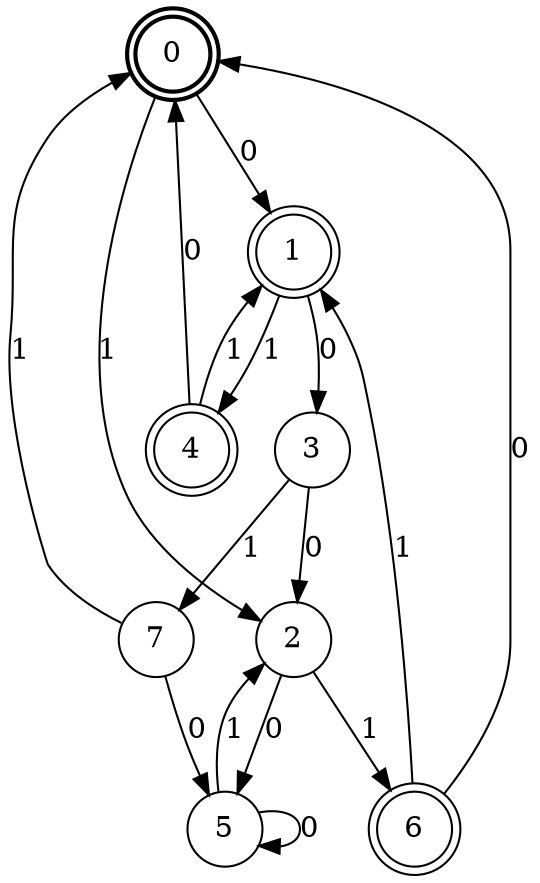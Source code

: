digraph Automat {
    node [shape = circle];
    0 [style = "bold"];
    0 [peripheries=2]
    0 -> 1 [label = "0"];
    0 -> 2 [label = "1"];
    1 [peripheries=2]
    1 -> 3 [label = "0"];
    1 -> 4 [label = "1"];
    2 -> 5 [label = "0"];
    2 -> 6 [label = "1"];
    3 -> 2 [label = "0"];
    3 -> 7 [label = "1"];
    4 [peripheries=2]
    4 -> 0 [label = "0"];
    4 -> 1 [label = "1"];
    5 -> 5 [label = "0"];
    5 -> 2 [label = "1"];
    6 [peripheries=2]
    6 -> 0 [label = "0"];
    6 -> 1 [label = "1"];
    7 -> 5 [label = "0"];
    7 -> 0 [label = "1"];
}
